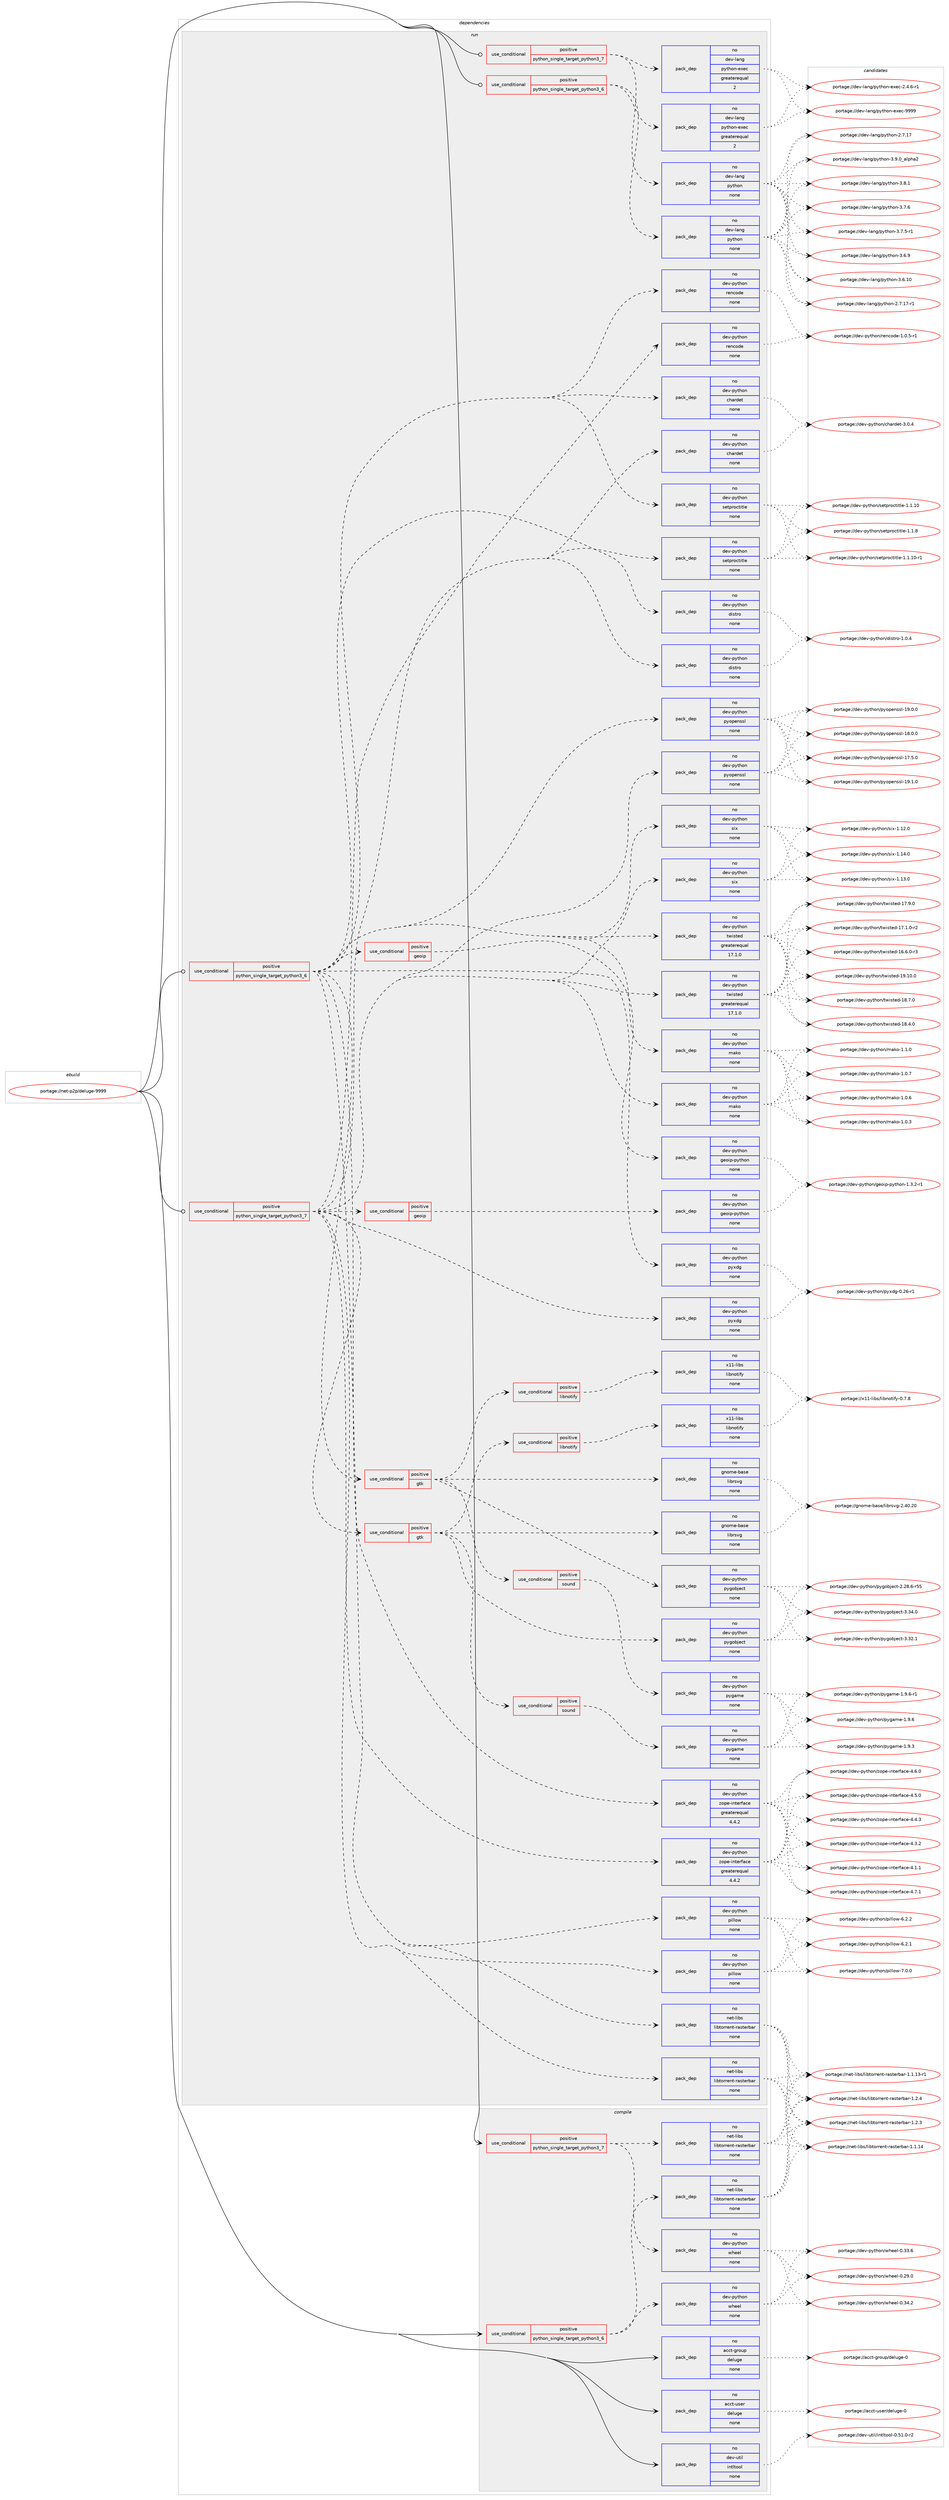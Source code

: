 digraph prolog {

# *************
# Graph options
# *************

newrank=true;
concentrate=true;
compound=true;
graph [rankdir=LR,fontname=Helvetica,fontsize=10,ranksep=1.5];#, ranksep=2.5, nodesep=0.2];
edge  [arrowhead=vee];
node  [fontname=Helvetica,fontsize=10];

# **********
# The ebuild
# **********

subgraph cluster_leftcol {
color=gray;
rank=same;
label=<<i>ebuild</i>>;
id [label="portage://net-p2p/deluge-9999", color=red, width=4, href="../net-p2p/deluge-9999.svg"];
}

# ****************
# The dependencies
# ****************

subgraph cluster_midcol {
color=gray;
label=<<i>dependencies</i>>;
subgraph cluster_compile {
fillcolor="#eeeeee";
style=filled;
label=<<i>compile</i>>;
subgraph cond23233 {
dependency114358 [label=<<TABLE BORDER="0" CELLBORDER="1" CELLSPACING="0" CELLPADDING="4"><TR><TD ROWSPAN="3" CELLPADDING="10">use_conditional</TD></TR><TR><TD>positive</TD></TR><TR><TD>python_single_target_python3_6</TD></TR></TABLE>>, shape=none, color=red];
subgraph pack89213 {
dependency114359 [label=<<TABLE BORDER="0" CELLBORDER="1" CELLSPACING="0" CELLPADDING="4" WIDTH="220"><TR><TD ROWSPAN="6" CELLPADDING="30">pack_dep</TD></TR><TR><TD WIDTH="110">no</TD></TR><TR><TD>net-libs</TD></TR><TR><TD>libtorrent-rasterbar</TD></TR><TR><TD>none</TD></TR><TR><TD></TD></TR></TABLE>>, shape=none, color=blue];
}
dependency114358:e -> dependency114359:w [weight=20,style="dashed",arrowhead="vee"];
subgraph pack89214 {
dependency114360 [label=<<TABLE BORDER="0" CELLBORDER="1" CELLSPACING="0" CELLPADDING="4" WIDTH="220"><TR><TD ROWSPAN="6" CELLPADDING="30">pack_dep</TD></TR><TR><TD WIDTH="110">no</TD></TR><TR><TD>dev-python</TD></TR><TR><TD>wheel</TD></TR><TR><TD>none</TD></TR><TR><TD></TD></TR></TABLE>>, shape=none, color=blue];
}
dependency114358:e -> dependency114360:w [weight=20,style="dashed",arrowhead="vee"];
}
id:e -> dependency114358:w [weight=20,style="solid",arrowhead="vee"];
subgraph cond23234 {
dependency114361 [label=<<TABLE BORDER="0" CELLBORDER="1" CELLSPACING="0" CELLPADDING="4"><TR><TD ROWSPAN="3" CELLPADDING="10">use_conditional</TD></TR><TR><TD>positive</TD></TR><TR><TD>python_single_target_python3_7</TD></TR></TABLE>>, shape=none, color=red];
subgraph pack89215 {
dependency114362 [label=<<TABLE BORDER="0" CELLBORDER="1" CELLSPACING="0" CELLPADDING="4" WIDTH="220"><TR><TD ROWSPAN="6" CELLPADDING="30">pack_dep</TD></TR><TR><TD WIDTH="110">no</TD></TR><TR><TD>net-libs</TD></TR><TR><TD>libtorrent-rasterbar</TD></TR><TR><TD>none</TD></TR><TR><TD></TD></TR></TABLE>>, shape=none, color=blue];
}
dependency114361:e -> dependency114362:w [weight=20,style="dashed",arrowhead="vee"];
subgraph pack89216 {
dependency114363 [label=<<TABLE BORDER="0" CELLBORDER="1" CELLSPACING="0" CELLPADDING="4" WIDTH="220"><TR><TD ROWSPAN="6" CELLPADDING="30">pack_dep</TD></TR><TR><TD WIDTH="110">no</TD></TR><TR><TD>dev-python</TD></TR><TR><TD>wheel</TD></TR><TR><TD>none</TD></TR><TR><TD></TD></TR></TABLE>>, shape=none, color=blue];
}
dependency114361:e -> dependency114363:w [weight=20,style="dashed",arrowhead="vee"];
}
id:e -> dependency114361:w [weight=20,style="solid",arrowhead="vee"];
subgraph pack89217 {
dependency114364 [label=<<TABLE BORDER="0" CELLBORDER="1" CELLSPACING="0" CELLPADDING="4" WIDTH="220"><TR><TD ROWSPAN="6" CELLPADDING="30">pack_dep</TD></TR><TR><TD WIDTH="110">no</TD></TR><TR><TD>acct-group</TD></TR><TR><TD>deluge</TD></TR><TR><TD>none</TD></TR><TR><TD></TD></TR></TABLE>>, shape=none, color=blue];
}
id:e -> dependency114364:w [weight=20,style="solid",arrowhead="vee"];
subgraph pack89218 {
dependency114365 [label=<<TABLE BORDER="0" CELLBORDER="1" CELLSPACING="0" CELLPADDING="4" WIDTH="220"><TR><TD ROWSPAN="6" CELLPADDING="30">pack_dep</TD></TR><TR><TD WIDTH="110">no</TD></TR><TR><TD>acct-user</TD></TR><TR><TD>deluge</TD></TR><TR><TD>none</TD></TR><TR><TD></TD></TR></TABLE>>, shape=none, color=blue];
}
id:e -> dependency114365:w [weight=20,style="solid",arrowhead="vee"];
subgraph pack89219 {
dependency114366 [label=<<TABLE BORDER="0" CELLBORDER="1" CELLSPACING="0" CELLPADDING="4" WIDTH="220"><TR><TD ROWSPAN="6" CELLPADDING="30">pack_dep</TD></TR><TR><TD WIDTH="110">no</TD></TR><TR><TD>dev-util</TD></TR><TR><TD>intltool</TD></TR><TR><TD>none</TD></TR><TR><TD></TD></TR></TABLE>>, shape=none, color=blue];
}
id:e -> dependency114366:w [weight=20,style="solid",arrowhead="vee"];
}
subgraph cluster_compileandrun {
fillcolor="#eeeeee";
style=filled;
label=<<i>compile and run</i>>;
}
subgraph cluster_run {
fillcolor="#eeeeee";
style=filled;
label=<<i>run</i>>;
subgraph cond23235 {
dependency114367 [label=<<TABLE BORDER="0" CELLBORDER="1" CELLSPACING="0" CELLPADDING="4"><TR><TD ROWSPAN="3" CELLPADDING="10">use_conditional</TD></TR><TR><TD>positive</TD></TR><TR><TD>python_single_target_python3_6</TD></TR></TABLE>>, shape=none, color=red];
subgraph pack89220 {
dependency114368 [label=<<TABLE BORDER="0" CELLBORDER="1" CELLSPACING="0" CELLPADDING="4" WIDTH="220"><TR><TD ROWSPAN="6" CELLPADDING="30">pack_dep</TD></TR><TR><TD WIDTH="110">no</TD></TR><TR><TD>dev-lang</TD></TR><TR><TD>python</TD></TR><TR><TD>none</TD></TR><TR><TD></TD></TR></TABLE>>, shape=none, color=blue];
}
dependency114367:e -> dependency114368:w [weight=20,style="dashed",arrowhead="vee"];
subgraph pack89221 {
dependency114369 [label=<<TABLE BORDER="0" CELLBORDER="1" CELLSPACING="0" CELLPADDING="4" WIDTH="220"><TR><TD ROWSPAN="6" CELLPADDING="30">pack_dep</TD></TR><TR><TD WIDTH="110">no</TD></TR><TR><TD>dev-lang</TD></TR><TR><TD>python-exec</TD></TR><TR><TD>greaterequal</TD></TR><TR><TD>2</TD></TR></TABLE>>, shape=none, color=blue];
}
dependency114367:e -> dependency114369:w [weight=20,style="dashed",arrowhead="vee"];
}
id:e -> dependency114367:w [weight=20,style="solid",arrowhead="odot"];
subgraph cond23236 {
dependency114370 [label=<<TABLE BORDER="0" CELLBORDER="1" CELLSPACING="0" CELLPADDING="4"><TR><TD ROWSPAN="3" CELLPADDING="10">use_conditional</TD></TR><TR><TD>positive</TD></TR><TR><TD>python_single_target_python3_6</TD></TR></TABLE>>, shape=none, color=red];
subgraph pack89222 {
dependency114371 [label=<<TABLE BORDER="0" CELLBORDER="1" CELLSPACING="0" CELLPADDING="4" WIDTH="220"><TR><TD ROWSPAN="6" CELLPADDING="30">pack_dep</TD></TR><TR><TD WIDTH="110">no</TD></TR><TR><TD>dev-python</TD></TR><TR><TD>chardet</TD></TR><TR><TD>none</TD></TR><TR><TD></TD></TR></TABLE>>, shape=none, color=blue];
}
dependency114370:e -> dependency114371:w [weight=20,style="dashed",arrowhead="vee"];
subgraph pack89223 {
dependency114372 [label=<<TABLE BORDER="0" CELLBORDER="1" CELLSPACING="0" CELLPADDING="4" WIDTH="220"><TR><TD ROWSPAN="6" CELLPADDING="30">pack_dep</TD></TR><TR><TD WIDTH="110">no</TD></TR><TR><TD>dev-python</TD></TR><TR><TD>distro</TD></TR><TR><TD>none</TD></TR><TR><TD></TD></TR></TABLE>>, shape=none, color=blue];
}
dependency114370:e -> dependency114372:w [weight=20,style="dashed",arrowhead="vee"];
subgraph pack89224 {
dependency114373 [label=<<TABLE BORDER="0" CELLBORDER="1" CELLSPACING="0" CELLPADDING="4" WIDTH="220"><TR><TD ROWSPAN="6" CELLPADDING="30">pack_dep</TD></TR><TR><TD WIDTH="110">no</TD></TR><TR><TD>dev-python</TD></TR><TR><TD>pillow</TD></TR><TR><TD>none</TD></TR><TR><TD></TD></TR></TABLE>>, shape=none, color=blue];
}
dependency114370:e -> dependency114373:w [weight=20,style="dashed",arrowhead="vee"];
subgraph pack89225 {
dependency114374 [label=<<TABLE BORDER="0" CELLBORDER="1" CELLSPACING="0" CELLPADDING="4" WIDTH="220"><TR><TD ROWSPAN="6" CELLPADDING="30">pack_dep</TD></TR><TR><TD WIDTH="110">no</TD></TR><TR><TD>dev-python</TD></TR><TR><TD>pyopenssl</TD></TR><TR><TD>none</TD></TR><TR><TD></TD></TR></TABLE>>, shape=none, color=blue];
}
dependency114370:e -> dependency114374:w [weight=20,style="dashed",arrowhead="vee"];
subgraph pack89226 {
dependency114375 [label=<<TABLE BORDER="0" CELLBORDER="1" CELLSPACING="0" CELLPADDING="4" WIDTH="220"><TR><TD ROWSPAN="6" CELLPADDING="30">pack_dep</TD></TR><TR><TD WIDTH="110">no</TD></TR><TR><TD>dev-python</TD></TR><TR><TD>pyxdg</TD></TR><TR><TD>none</TD></TR><TR><TD></TD></TR></TABLE>>, shape=none, color=blue];
}
dependency114370:e -> dependency114375:w [weight=20,style="dashed",arrowhead="vee"];
subgraph pack89227 {
dependency114376 [label=<<TABLE BORDER="0" CELLBORDER="1" CELLSPACING="0" CELLPADDING="4" WIDTH="220"><TR><TD ROWSPAN="6" CELLPADDING="30">pack_dep</TD></TR><TR><TD WIDTH="110">no</TD></TR><TR><TD>dev-python</TD></TR><TR><TD>rencode</TD></TR><TR><TD>none</TD></TR><TR><TD></TD></TR></TABLE>>, shape=none, color=blue];
}
dependency114370:e -> dependency114376:w [weight=20,style="dashed",arrowhead="vee"];
subgraph pack89228 {
dependency114377 [label=<<TABLE BORDER="0" CELLBORDER="1" CELLSPACING="0" CELLPADDING="4" WIDTH="220"><TR><TD ROWSPAN="6" CELLPADDING="30">pack_dep</TD></TR><TR><TD WIDTH="110">no</TD></TR><TR><TD>dev-python</TD></TR><TR><TD>setproctitle</TD></TR><TR><TD>none</TD></TR><TR><TD></TD></TR></TABLE>>, shape=none, color=blue];
}
dependency114370:e -> dependency114377:w [weight=20,style="dashed",arrowhead="vee"];
subgraph pack89229 {
dependency114378 [label=<<TABLE BORDER="0" CELLBORDER="1" CELLSPACING="0" CELLPADDING="4" WIDTH="220"><TR><TD ROWSPAN="6" CELLPADDING="30">pack_dep</TD></TR><TR><TD WIDTH="110">no</TD></TR><TR><TD>dev-python</TD></TR><TR><TD>six</TD></TR><TR><TD>none</TD></TR><TR><TD></TD></TR></TABLE>>, shape=none, color=blue];
}
dependency114370:e -> dependency114378:w [weight=20,style="dashed",arrowhead="vee"];
subgraph pack89230 {
dependency114379 [label=<<TABLE BORDER="0" CELLBORDER="1" CELLSPACING="0" CELLPADDING="4" WIDTH="220"><TR><TD ROWSPAN="6" CELLPADDING="30">pack_dep</TD></TR><TR><TD WIDTH="110">no</TD></TR><TR><TD>dev-python</TD></TR><TR><TD>twisted</TD></TR><TR><TD>greaterequal</TD></TR><TR><TD>17.1.0</TD></TR></TABLE>>, shape=none, color=blue];
}
dependency114370:e -> dependency114379:w [weight=20,style="dashed",arrowhead="vee"];
subgraph pack89231 {
dependency114380 [label=<<TABLE BORDER="0" CELLBORDER="1" CELLSPACING="0" CELLPADDING="4" WIDTH="220"><TR><TD ROWSPAN="6" CELLPADDING="30">pack_dep</TD></TR><TR><TD WIDTH="110">no</TD></TR><TR><TD>dev-python</TD></TR><TR><TD>zope-interface</TD></TR><TR><TD>greaterequal</TD></TR><TR><TD>4.4.2</TD></TR></TABLE>>, shape=none, color=blue];
}
dependency114370:e -> dependency114380:w [weight=20,style="dashed",arrowhead="vee"];
subgraph cond23237 {
dependency114381 [label=<<TABLE BORDER="0" CELLBORDER="1" CELLSPACING="0" CELLPADDING="4"><TR><TD ROWSPAN="3" CELLPADDING="10">use_conditional</TD></TR><TR><TD>positive</TD></TR><TR><TD>geoip</TD></TR></TABLE>>, shape=none, color=red];
subgraph pack89232 {
dependency114382 [label=<<TABLE BORDER="0" CELLBORDER="1" CELLSPACING="0" CELLPADDING="4" WIDTH="220"><TR><TD ROWSPAN="6" CELLPADDING="30">pack_dep</TD></TR><TR><TD WIDTH="110">no</TD></TR><TR><TD>dev-python</TD></TR><TR><TD>geoip-python</TD></TR><TR><TD>none</TD></TR><TR><TD></TD></TR></TABLE>>, shape=none, color=blue];
}
dependency114381:e -> dependency114382:w [weight=20,style="dashed",arrowhead="vee"];
}
dependency114370:e -> dependency114381:w [weight=20,style="dashed",arrowhead="vee"];
subgraph cond23238 {
dependency114383 [label=<<TABLE BORDER="0" CELLBORDER="1" CELLSPACING="0" CELLPADDING="4"><TR><TD ROWSPAN="3" CELLPADDING="10">use_conditional</TD></TR><TR><TD>positive</TD></TR><TR><TD>gtk</TD></TR></TABLE>>, shape=none, color=red];
subgraph cond23239 {
dependency114384 [label=<<TABLE BORDER="0" CELLBORDER="1" CELLSPACING="0" CELLPADDING="4"><TR><TD ROWSPAN="3" CELLPADDING="10">use_conditional</TD></TR><TR><TD>positive</TD></TR><TR><TD>sound</TD></TR></TABLE>>, shape=none, color=red];
subgraph pack89233 {
dependency114385 [label=<<TABLE BORDER="0" CELLBORDER="1" CELLSPACING="0" CELLPADDING="4" WIDTH="220"><TR><TD ROWSPAN="6" CELLPADDING="30">pack_dep</TD></TR><TR><TD WIDTH="110">no</TD></TR><TR><TD>dev-python</TD></TR><TR><TD>pygame</TD></TR><TR><TD>none</TD></TR><TR><TD></TD></TR></TABLE>>, shape=none, color=blue];
}
dependency114384:e -> dependency114385:w [weight=20,style="dashed",arrowhead="vee"];
}
dependency114383:e -> dependency114384:w [weight=20,style="dashed",arrowhead="vee"];
subgraph pack89234 {
dependency114386 [label=<<TABLE BORDER="0" CELLBORDER="1" CELLSPACING="0" CELLPADDING="4" WIDTH="220"><TR><TD ROWSPAN="6" CELLPADDING="30">pack_dep</TD></TR><TR><TD WIDTH="110">no</TD></TR><TR><TD>dev-python</TD></TR><TR><TD>pygobject</TD></TR><TR><TD>none</TD></TR><TR><TD></TD></TR></TABLE>>, shape=none, color=blue];
}
dependency114383:e -> dependency114386:w [weight=20,style="dashed",arrowhead="vee"];
subgraph pack89235 {
dependency114387 [label=<<TABLE BORDER="0" CELLBORDER="1" CELLSPACING="0" CELLPADDING="4" WIDTH="220"><TR><TD ROWSPAN="6" CELLPADDING="30">pack_dep</TD></TR><TR><TD WIDTH="110">no</TD></TR><TR><TD>gnome-base</TD></TR><TR><TD>librsvg</TD></TR><TR><TD>none</TD></TR><TR><TD></TD></TR></TABLE>>, shape=none, color=blue];
}
dependency114383:e -> dependency114387:w [weight=20,style="dashed",arrowhead="vee"];
subgraph cond23240 {
dependency114388 [label=<<TABLE BORDER="0" CELLBORDER="1" CELLSPACING="0" CELLPADDING="4"><TR><TD ROWSPAN="3" CELLPADDING="10">use_conditional</TD></TR><TR><TD>positive</TD></TR><TR><TD>libnotify</TD></TR></TABLE>>, shape=none, color=red];
subgraph pack89236 {
dependency114389 [label=<<TABLE BORDER="0" CELLBORDER="1" CELLSPACING="0" CELLPADDING="4" WIDTH="220"><TR><TD ROWSPAN="6" CELLPADDING="30">pack_dep</TD></TR><TR><TD WIDTH="110">no</TD></TR><TR><TD>x11-libs</TD></TR><TR><TD>libnotify</TD></TR><TR><TD>none</TD></TR><TR><TD></TD></TR></TABLE>>, shape=none, color=blue];
}
dependency114388:e -> dependency114389:w [weight=20,style="dashed",arrowhead="vee"];
}
dependency114383:e -> dependency114388:w [weight=20,style="dashed",arrowhead="vee"];
}
dependency114370:e -> dependency114383:w [weight=20,style="dashed",arrowhead="vee"];
subgraph pack89237 {
dependency114390 [label=<<TABLE BORDER="0" CELLBORDER="1" CELLSPACING="0" CELLPADDING="4" WIDTH="220"><TR><TD ROWSPAN="6" CELLPADDING="30">pack_dep</TD></TR><TR><TD WIDTH="110">no</TD></TR><TR><TD>net-libs</TD></TR><TR><TD>libtorrent-rasterbar</TD></TR><TR><TD>none</TD></TR><TR><TD></TD></TR></TABLE>>, shape=none, color=blue];
}
dependency114370:e -> dependency114390:w [weight=20,style="dashed",arrowhead="vee"];
subgraph pack89238 {
dependency114391 [label=<<TABLE BORDER="0" CELLBORDER="1" CELLSPACING="0" CELLPADDING="4" WIDTH="220"><TR><TD ROWSPAN="6" CELLPADDING="30">pack_dep</TD></TR><TR><TD WIDTH="110">no</TD></TR><TR><TD>dev-python</TD></TR><TR><TD>mako</TD></TR><TR><TD>none</TD></TR><TR><TD></TD></TR></TABLE>>, shape=none, color=blue];
}
dependency114370:e -> dependency114391:w [weight=20,style="dashed",arrowhead="vee"];
}
id:e -> dependency114370:w [weight=20,style="solid",arrowhead="odot"];
subgraph cond23241 {
dependency114392 [label=<<TABLE BORDER="0" CELLBORDER="1" CELLSPACING="0" CELLPADDING="4"><TR><TD ROWSPAN="3" CELLPADDING="10">use_conditional</TD></TR><TR><TD>positive</TD></TR><TR><TD>python_single_target_python3_7</TD></TR></TABLE>>, shape=none, color=red];
subgraph pack89239 {
dependency114393 [label=<<TABLE BORDER="0" CELLBORDER="1" CELLSPACING="0" CELLPADDING="4" WIDTH="220"><TR><TD ROWSPAN="6" CELLPADDING="30">pack_dep</TD></TR><TR><TD WIDTH="110">no</TD></TR><TR><TD>dev-lang</TD></TR><TR><TD>python</TD></TR><TR><TD>none</TD></TR><TR><TD></TD></TR></TABLE>>, shape=none, color=blue];
}
dependency114392:e -> dependency114393:w [weight=20,style="dashed",arrowhead="vee"];
subgraph pack89240 {
dependency114394 [label=<<TABLE BORDER="0" CELLBORDER="1" CELLSPACING="0" CELLPADDING="4" WIDTH="220"><TR><TD ROWSPAN="6" CELLPADDING="30">pack_dep</TD></TR><TR><TD WIDTH="110">no</TD></TR><TR><TD>dev-lang</TD></TR><TR><TD>python-exec</TD></TR><TR><TD>greaterequal</TD></TR><TR><TD>2</TD></TR></TABLE>>, shape=none, color=blue];
}
dependency114392:e -> dependency114394:w [weight=20,style="dashed",arrowhead="vee"];
}
id:e -> dependency114392:w [weight=20,style="solid",arrowhead="odot"];
subgraph cond23242 {
dependency114395 [label=<<TABLE BORDER="0" CELLBORDER="1" CELLSPACING="0" CELLPADDING="4"><TR><TD ROWSPAN="3" CELLPADDING="10">use_conditional</TD></TR><TR><TD>positive</TD></TR><TR><TD>python_single_target_python3_7</TD></TR></TABLE>>, shape=none, color=red];
subgraph pack89241 {
dependency114396 [label=<<TABLE BORDER="0" CELLBORDER="1" CELLSPACING="0" CELLPADDING="4" WIDTH="220"><TR><TD ROWSPAN="6" CELLPADDING="30">pack_dep</TD></TR><TR><TD WIDTH="110">no</TD></TR><TR><TD>dev-python</TD></TR><TR><TD>chardet</TD></TR><TR><TD>none</TD></TR><TR><TD></TD></TR></TABLE>>, shape=none, color=blue];
}
dependency114395:e -> dependency114396:w [weight=20,style="dashed",arrowhead="vee"];
subgraph pack89242 {
dependency114397 [label=<<TABLE BORDER="0" CELLBORDER="1" CELLSPACING="0" CELLPADDING="4" WIDTH="220"><TR><TD ROWSPAN="6" CELLPADDING="30">pack_dep</TD></TR><TR><TD WIDTH="110">no</TD></TR><TR><TD>dev-python</TD></TR><TR><TD>distro</TD></TR><TR><TD>none</TD></TR><TR><TD></TD></TR></TABLE>>, shape=none, color=blue];
}
dependency114395:e -> dependency114397:w [weight=20,style="dashed",arrowhead="vee"];
subgraph pack89243 {
dependency114398 [label=<<TABLE BORDER="0" CELLBORDER="1" CELLSPACING="0" CELLPADDING="4" WIDTH="220"><TR><TD ROWSPAN="6" CELLPADDING="30">pack_dep</TD></TR><TR><TD WIDTH="110">no</TD></TR><TR><TD>dev-python</TD></TR><TR><TD>pillow</TD></TR><TR><TD>none</TD></TR><TR><TD></TD></TR></TABLE>>, shape=none, color=blue];
}
dependency114395:e -> dependency114398:w [weight=20,style="dashed",arrowhead="vee"];
subgraph pack89244 {
dependency114399 [label=<<TABLE BORDER="0" CELLBORDER="1" CELLSPACING="0" CELLPADDING="4" WIDTH="220"><TR><TD ROWSPAN="6" CELLPADDING="30">pack_dep</TD></TR><TR><TD WIDTH="110">no</TD></TR><TR><TD>dev-python</TD></TR><TR><TD>pyopenssl</TD></TR><TR><TD>none</TD></TR><TR><TD></TD></TR></TABLE>>, shape=none, color=blue];
}
dependency114395:e -> dependency114399:w [weight=20,style="dashed",arrowhead="vee"];
subgraph pack89245 {
dependency114400 [label=<<TABLE BORDER="0" CELLBORDER="1" CELLSPACING="0" CELLPADDING="4" WIDTH="220"><TR><TD ROWSPAN="6" CELLPADDING="30">pack_dep</TD></TR><TR><TD WIDTH="110">no</TD></TR><TR><TD>dev-python</TD></TR><TR><TD>pyxdg</TD></TR><TR><TD>none</TD></TR><TR><TD></TD></TR></TABLE>>, shape=none, color=blue];
}
dependency114395:e -> dependency114400:w [weight=20,style="dashed",arrowhead="vee"];
subgraph pack89246 {
dependency114401 [label=<<TABLE BORDER="0" CELLBORDER="1" CELLSPACING="0" CELLPADDING="4" WIDTH="220"><TR><TD ROWSPAN="6" CELLPADDING="30">pack_dep</TD></TR><TR><TD WIDTH="110">no</TD></TR><TR><TD>dev-python</TD></TR><TR><TD>rencode</TD></TR><TR><TD>none</TD></TR><TR><TD></TD></TR></TABLE>>, shape=none, color=blue];
}
dependency114395:e -> dependency114401:w [weight=20,style="dashed",arrowhead="vee"];
subgraph pack89247 {
dependency114402 [label=<<TABLE BORDER="0" CELLBORDER="1" CELLSPACING="0" CELLPADDING="4" WIDTH="220"><TR><TD ROWSPAN="6" CELLPADDING="30">pack_dep</TD></TR><TR><TD WIDTH="110">no</TD></TR><TR><TD>dev-python</TD></TR><TR><TD>setproctitle</TD></TR><TR><TD>none</TD></TR><TR><TD></TD></TR></TABLE>>, shape=none, color=blue];
}
dependency114395:e -> dependency114402:w [weight=20,style="dashed",arrowhead="vee"];
subgraph pack89248 {
dependency114403 [label=<<TABLE BORDER="0" CELLBORDER="1" CELLSPACING="0" CELLPADDING="4" WIDTH="220"><TR><TD ROWSPAN="6" CELLPADDING="30">pack_dep</TD></TR><TR><TD WIDTH="110">no</TD></TR><TR><TD>dev-python</TD></TR><TR><TD>six</TD></TR><TR><TD>none</TD></TR><TR><TD></TD></TR></TABLE>>, shape=none, color=blue];
}
dependency114395:e -> dependency114403:w [weight=20,style="dashed",arrowhead="vee"];
subgraph pack89249 {
dependency114404 [label=<<TABLE BORDER="0" CELLBORDER="1" CELLSPACING="0" CELLPADDING="4" WIDTH="220"><TR><TD ROWSPAN="6" CELLPADDING="30">pack_dep</TD></TR><TR><TD WIDTH="110">no</TD></TR><TR><TD>dev-python</TD></TR><TR><TD>twisted</TD></TR><TR><TD>greaterequal</TD></TR><TR><TD>17.1.0</TD></TR></TABLE>>, shape=none, color=blue];
}
dependency114395:e -> dependency114404:w [weight=20,style="dashed",arrowhead="vee"];
subgraph pack89250 {
dependency114405 [label=<<TABLE BORDER="0" CELLBORDER="1" CELLSPACING="0" CELLPADDING="4" WIDTH="220"><TR><TD ROWSPAN="6" CELLPADDING="30">pack_dep</TD></TR><TR><TD WIDTH="110">no</TD></TR><TR><TD>dev-python</TD></TR><TR><TD>zope-interface</TD></TR><TR><TD>greaterequal</TD></TR><TR><TD>4.4.2</TD></TR></TABLE>>, shape=none, color=blue];
}
dependency114395:e -> dependency114405:w [weight=20,style="dashed",arrowhead="vee"];
subgraph cond23243 {
dependency114406 [label=<<TABLE BORDER="0" CELLBORDER="1" CELLSPACING="0" CELLPADDING="4"><TR><TD ROWSPAN="3" CELLPADDING="10">use_conditional</TD></TR><TR><TD>positive</TD></TR><TR><TD>geoip</TD></TR></TABLE>>, shape=none, color=red];
subgraph pack89251 {
dependency114407 [label=<<TABLE BORDER="0" CELLBORDER="1" CELLSPACING="0" CELLPADDING="4" WIDTH="220"><TR><TD ROWSPAN="6" CELLPADDING="30">pack_dep</TD></TR><TR><TD WIDTH="110">no</TD></TR><TR><TD>dev-python</TD></TR><TR><TD>geoip-python</TD></TR><TR><TD>none</TD></TR><TR><TD></TD></TR></TABLE>>, shape=none, color=blue];
}
dependency114406:e -> dependency114407:w [weight=20,style="dashed",arrowhead="vee"];
}
dependency114395:e -> dependency114406:w [weight=20,style="dashed",arrowhead="vee"];
subgraph cond23244 {
dependency114408 [label=<<TABLE BORDER="0" CELLBORDER="1" CELLSPACING="0" CELLPADDING="4"><TR><TD ROWSPAN="3" CELLPADDING="10">use_conditional</TD></TR><TR><TD>positive</TD></TR><TR><TD>gtk</TD></TR></TABLE>>, shape=none, color=red];
subgraph cond23245 {
dependency114409 [label=<<TABLE BORDER="0" CELLBORDER="1" CELLSPACING="0" CELLPADDING="4"><TR><TD ROWSPAN="3" CELLPADDING="10">use_conditional</TD></TR><TR><TD>positive</TD></TR><TR><TD>sound</TD></TR></TABLE>>, shape=none, color=red];
subgraph pack89252 {
dependency114410 [label=<<TABLE BORDER="0" CELLBORDER="1" CELLSPACING="0" CELLPADDING="4" WIDTH="220"><TR><TD ROWSPAN="6" CELLPADDING="30">pack_dep</TD></TR><TR><TD WIDTH="110">no</TD></TR><TR><TD>dev-python</TD></TR><TR><TD>pygame</TD></TR><TR><TD>none</TD></TR><TR><TD></TD></TR></TABLE>>, shape=none, color=blue];
}
dependency114409:e -> dependency114410:w [weight=20,style="dashed",arrowhead="vee"];
}
dependency114408:e -> dependency114409:w [weight=20,style="dashed",arrowhead="vee"];
subgraph pack89253 {
dependency114411 [label=<<TABLE BORDER="0" CELLBORDER="1" CELLSPACING="0" CELLPADDING="4" WIDTH="220"><TR><TD ROWSPAN="6" CELLPADDING="30">pack_dep</TD></TR><TR><TD WIDTH="110">no</TD></TR><TR><TD>dev-python</TD></TR><TR><TD>pygobject</TD></TR><TR><TD>none</TD></TR><TR><TD></TD></TR></TABLE>>, shape=none, color=blue];
}
dependency114408:e -> dependency114411:w [weight=20,style="dashed",arrowhead="vee"];
subgraph pack89254 {
dependency114412 [label=<<TABLE BORDER="0" CELLBORDER="1" CELLSPACING="0" CELLPADDING="4" WIDTH="220"><TR><TD ROWSPAN="6" CELLPADDING="30">pack_dep</TD></TR><TR><TD WIDTH="110">no</TD></TR><TR><TD>gnome-base</TD></TR><TR><TD>librsvg</TD></TR><TR><TD>none</TD></TR><TR><TD></TD></TR></TABLE>>, shape=none, color=blue];
}
dependency114408:e -> dependency114412:w [weight=20,style="dashed",arrowhead="vee"];
subgraph cond23246 {
dependency114413 [label=<<TABLE BORDER="0" CELLBORDER="1" CELLSPACING="0" CELLPADDING="4"><TR><TD ROWSPAN="3" CELLPADDING="10">use_conditional</TD></TR><TR><TD>positive</TD></TR><TR><TD>libnotify</TD></TR></TABLE>>, shape=none, color=red];
subgraph pack89255 {
dependency114414 [label=<<TABLE BORDER="0" CELLBORDER="1" CELLSPACING="0" CELLPADDING="4" WIDTH="220"><TR><TD ROWSPAN="6" CELLPADDING="30">pack_dep</TD></TR><TR><TD WIDTH="110">no</TD></TR><TR><TD>x11-libs</TD></TR><TR><TD>libnotify</TD></TR><TR><TD>none</TD></TR><TR><TD></TD></TR></TABLE>>, shape=none, color=blue];
}
dependency114413:e -> dependency114414:w [weight=20,style="dashed",arrowhead="vee"];
}
dependency114408:e -> dependency114413:w [weight=20,style="dashed",arrowhead="vee"];
}
dependency114395:e -> dependency114408:w [weight=20,style="dashed",arrowhead="vee"];
subgraph pack89256 {
dependency114415 [label=<<TABLE BORDER="0" CELLBORDER="1" CELLSPACING="0" CELLPADDING="4" WIDTH="220"><TR><TD ROWSPAN="6" CELLPADDING="30">pack_dep</TD></TR><TR><TD WIDTH="110">no</TD></TR><TR><TD>net-libs</TD></TR><TR><TD>libtorrent-rasterbar</TD></TR><TR><TD>none</TD></TR><TR><TD></TD></TR></TABLE>>, shape=none, color=blue];
}
dependency114395:e -> dependency114415:w [weight=20,style="dashed",arrowhead="vee"];
subgraph pack89257 {
dependency114416 [label=<<TABLE BORDER="0" CELLBORDER="1" CELLSPACING="0" CELLPADDING="4" WIDTH="220"><TR><TD ROWSPAN="6" CELLPADDING="30">pack_dep</TD></TR><TR><TD WIDTH="110">no</TD></TR><TR><TD>dev-python</TD></TR><TR><TD>mako</TD></TR><TR><TD>none</TD></TR><TR><TD></TD></TR></TABLE>>, shape=none, color=blue];
}
dependency114395:e -> dependency114416:w [weight=20,style="dashed",arrowhead="vee"];
}
id:e -> dependency114395:w [weight=20,style="solid",arrowhead="odot"];
}
}

# **************
# The candidates
# **************

subgraph cluster_choices {
rank=same;
color=gray;
label=<<i>candidates</i>>;

subgraph choice89213 {
color=black;
nodesep=1;
choice1101011164510810598115471081059811611111411410111011645114971151161011149897114454946504652 [label="portage://net-libs/libtorrent-rasterbar-1.2.4", color=red, width=4,href="../net-libs/libtorrent-rasterbar-1.2.4.svg"];
choice1101011164510810598115471081059811611111411410111011645114971151161011149897114454946504651 [label="portage://net-libs/libtorrent-rasterbar-1.2.3", color=red, width=4,href="../net-libs/libtorrent-rasterbar-1.2.3.svg"];
choice110101116451081059811547108105981161111141141011101164511497115116101114989711445494649464952 [label="portage://net-libs/libtorrent-rasterbar-1.1.14", color=red, width=4,href="../net-libs/libtorrent-rasterbar-1.1.14.svg"];
choice1101011164510810598115471081059811611111411410111011645114971151161011149897114454946494649514511449 [label="portage://net-libs/libtorrent-rasterbar-1.1.13-r1", color=red, width=4,href="../net-libs/libtorrent-rasterbar-1.1.13-r1.svg"];
dependency114359:e -> choice1101011164510810598115471081059811611111411410111011645114971151161011149897114454946504652:w [style=dotted,weight="100"];
dependency114359:e -> choice1101011164510810598115471081059811611111411410111011645114971151161011149897114454946504651:w [style=dotted,weight="100"];
dependency114359:e -> choice110101116451081059811547108105981161111141141011101164511497115116101114989711445494649464952:w [style=dotted,weight="100"];
dependency114359:e -> choice1101011164510810598115471081059811611111411410111011645114971151161011149897114454946494649514511449:w [style=dotted,weight="100"];
}
subgraph choice89214 {
color=black;
nodesep=1;
choice100101118451121211161041111104711910410110110845484651524650 [label="portage://dev-python/wheel-0.34.2", color=red, width=4,href="../dev-python/wheel-0.34.2.svg"];
choice100101118451121211161041111104711910410110110845484651514654 [label="portage://dev-python/wheel-0.33.6", color=red, width=4,href="../dev-python/wheel-0.33.6.svg"];
choice100101118451121211161041111104711910410110110845484650574648 [label="portage://dev-python/wheel-0.29.0", color=red, width=4,href="../dev-python/wheel-0.29.0.svg"];
dependency114360:e -> choice100101118451121211161041111104711910410110110845484651524650:w [style=dotted,weight="100"];
dependency114360:e -> choice100101118451121211161041111104711910410110110845484651514654:w [style=dotted,weight="100"];
dependency114360:e -> choice100101118451121211161041111104711910410110110845484650574648:w [style=dotted,weight="100"];
}
subgraph choice89215 {
color=black;
nodesep=1;
choice1101011164510810598115471081059811611111411410111011645114971151161011149897114454946504652 [label="portage://net-libs/libtorrent-rasterbar-1.2.4", color=red, width=4,href="../net-libs/libtorrent-rasterbar-1.2.4.svg"];
choice1101011164510810598115471081059811611111411410111011645114971151161011149897114454946504651 [label="portage://net-libs/libtorrent-rasterbar-1.2.3", color=red, width=4,href="../net-libs/libtorrent-rasterbar-1.2.3.svg"];
choice110101116451081059811547108105981161111141141011101164511497115116101114989711445494649464952 [label="portage://net-libs/libtorrent-rasterbar-1.1.14", color=red, width=4,href="../net-libs/libtorrent-rasterbar-1.1.14.svg"];
choice1101011164510810598115471081059811611111411410111011645114971151161011149897114454946494649514511449 [label="portage://net-libs/libtorrent-rasterbar-1.1.13-r1", color=red, width=4,href="../net-libs/libtorrent-rasterbar-1.1.13-r1.svg"];
dependency114362:e -> choice1101011164510810598115471081059811611111411410111011645114971151161011149897114454946504652:w [style=dotted,weight="100"];
dependency114362:e -> choice1101011164510810598115471081059811611111411410111011645114971151161011149897114454946504651:w [style=dotted,weight="100"];
dependency114362:e -> choice110101116451081059811547108105981161111141141011101164511497115116101114989711445494649464952:w [style=dotted,weight="100"];
dependency114362:e -> choice1101011164510810598115471081059811611111411410111011645114971151161011149897114454946494649514511449:w [style=dotted,weight="100"];
}
subgraph choice89216 {
color=black;
nodesep=1;
choice100101118451121211161041111104711910410110110845484651524650 [label="portage://dev-python/wheel-0.34.2", color=red, width=4,href="../dev-python/wheel-0.34.2.svg"];
choice100101118451121211161041111104711910410110110845484651514654 [label="portage://dev-python/wheel-0.33.6", color=red, width=4,href="../dev-python/wheel-0.33.6.svg"];
choice100101118451121211161041111104711910410110110845484650574648 [label="portage://dev-python/wheel-0.29.0", color=red, width=4,href="../dev-python/wheel-0.29.0.svg"];
dependency114363:e -> choice100101118451121211161041111104711910410110110845484651524650:w [style=dotted,weight="100"];
dependency114363:e -> choice100101118451121211161041111104711910410110110845484651514654:w [style=dotted,weight="100"];
dependency114363:e -> choice100101118451121211161041111104711910410110110845484650574648:w [style=dotted,weight="100"];
}
subgraph choice89217 {
color=black;
nodesep=1;
choice97999911645103114111117112471001011081171031014548 [label="portage://acct-group/deluge-0", color=red, width=4,href="../acct-group/deluge-0.svg"];
dependency114364:e -> choice97999911645103114111117112471001011081171031014548:w [style=dotted,weight="100"];
}
subgraph choice89218 {
color=black;
nodesep=1;
choice97999911645117115101114471001011081171031014548 [label="portage://acct-user/deluge-0", color=red, width=4,href="../acct-user/deluge-0.svg"];
dependency114365:e -> choice97999911645117115101114471001011081171031014548:w [style=dotted,weight="100"];
}
subgraph choice89219 {
color=black;
nodesep=1;
choice1001011184511711610510847105110116108116111111108454846534946484511450 [label="portage://dev-util/intltool-0.51.0-r2", color=red, width=4,href="../dev-util/intltool-0.51.0-r2.svg"];
dependency114366:e -> choice1001011184511711610510847105110116108116111111108454846534946484511450:w [style=dotted,weight="100"];
}
subgraph choice89220 {
color=black;
nodesep=1;
choice10010111845108971101034711212111610411111045514657464895971081121049750 [label="portage://dev-lang/python-3.9.0_alpha2", color=red, width=4,href="../dev-lang/python-3.9.0_alpha2.svg"];
choice100101118451089711010347112121116104111110455146564649 [label="portage://dev-lang/python-3.8.1", color=red, width=4,href="../dev-lang/python-3.8.1.svg"];
choice100101118451089711010347112121116104111110455146554654 [label="portage://dev-lang/python-3.7.6", color=red, width=4,href="../dev-lang/python-3.7.6.svg"];
choice1001011184510897110103471121211161041111104551465546534511449 [label="portage://dev-lang/python-3.7.5-r1", color=red, width=4,href="../dev-lang/python-3.7.5-r1.svg"];
choice100101118451089711010347112121116104111110455146544657 [label="portage://dev-lang/python-3.6.9", color=red, width=4,href="../dev-lang/python-3.6.9.svg"];
choice10010111845108971101034711212111610411111045514654464948 [label="portage://dev-lang/python-3.6.10", color=red, width=4,href="../dev-lang/python-3.6.10.svg"];
choice100101118451089711010347112121116104111110455046554649554511449 [label="portage://dev-lang/python-2.7.17-r1", color=red, width=4,href="../dev-lang/python-2.7.17-r1.svg"];
choice10010111845108971101034711212111610411111045504655464955 [label="portage://dev-lang/python-2.7.17", color=red, width=4,href="../dev-lang/python-2.7.17.svg"];
dependency114368:e -> choice10010111845108971101034711212111610411111045514657464895971081121049750:w [style=dotted,weight="100"];
dependency114368:e -> choice100101118451089711010347112121116104111110455146564649:w [style=dotted,weight="100"];
dependency114368:e -> choice100101118451089711010347112121116104111110455146554654:w [style=dotted,weight="100"];
dependency114368:e -> choice1001011184510897110103471121211161041111104551465546534511449:w [style=dotted,weight="100"];
dependency114368:e -> choice100101118451089711010347112121116104111110455146544657:w [style=dotted,weight="100"];
dependency114368:e -> choice10010111845108971101034711212111610411111045514654464948:w [style=dotted,weight="100"];
dependency114368:e -> choice100101118451089711010347112121116104111110455046554649554511449:w [style=dotted,weight="100"];
dependency114368:e -> choice10010111845108971101034711212111610411111045504655464955:w [style=dotted,weight="100"];
}
subgraph choice89221 {
color=black;
nodesep=1;
choice10010111845108971101034711212111610411111045101120101994557575757 [label="portage://dev-lang/python-exec-9999", color=red, width=4,href="../dev-lang/python-exec-9999.svg"];
choice10010111845108971101034711212111610411111045101120101994550465246544511449 [label="portage://dev-lang/python-exec-2.4.6-r1", color=red, width=4,href="../dev-lang/python-exec-2.4.6-r1.svg"];
dependency114369:e -> choice10010111845108971101034711212111610411111045101120101994557575757:w [style=dotted,weight="100"];
dependency114369:e -> choice10010111845108971101034711212111610411111045101120101994550465246544511449:w [style=dotted,weight="100"];
}
subgraph choice89222 {
color=black;
nodesep=1;
choice10010111845112121116104111110479910497114100101116455146484652 [label="portage://dev-python/chardet-3.0.4", color=red, width=4,href="../dev-python/chardet-3.0.4.svg"];
dependency114371:e -> choice10010111845112121116104111110479910497114100101116455146484652:w [style=dotted,weight="100"];
}
subgraph choice89223 {
color=black;
nodesep=1;
choice1001011184511212111610411111047100105115116114111454946484652 [label="portage://dev-python/distro-1.0.4", color=red, width=4,href="../dev-python/distro-1.0.4.svg"];
dependency114372:e -> choice1001011184511212111610411111047100105115116114111454946484652:w [style=dotted,weight="100"];
}
subgraph choice89224 {
color=black;
nodesep=1;
choice1001011184511212111610411111047112105108108111119455546484648 [label="portage://dev-python/pillow-7.0.0", color=red, width=4,href="../dev-python/pillow-7.0.0.svg"];
choice1001011184511212111610411111047112105108108111119455446504650 [label="portage://dev-python/pillow-6.2.2", color=red, width=4,href="../dev-python/pillow-6.2.2.svg"];
choice1001011184511212111610411111047112105108108111119455446504649 [label="portage://dev-python/pillow-6.2.1", color=red, width=4,href="../dev-python/pillow-6.2.1.svg"];
dependency114373:e -> choice1001011184511212111610411111047112105108108111119455546484648:w [style=dotted,weight="100"];
dependency114373:e -> choice1001011184511212111610411111047112105108108111119455446504650:w [style=dotted,weight="100"];
dependency114373:e -> choice1001011184511212111610411111047112105108108111119455446504649:w [style=dotted,weight="100"];
}
subgraph choice89225 {
color=black;
nodesep=1;
choice100101118451121211161041111104711212111111210111011511510845495746494648 [label="portage://dev-python/pyopenssl-19.1.0", color=red, width=4,href="../dev-python/pyopenssl-19.1.0.svg"];
choice100101118451121211161041111104711212111111210111011511510845495746484648 [label="portage://dev-python/pyopenssl-19.0.0", color=red, width=4,href="../dev-python/pyopenssl-19.0.0.svg"];
choice100101118451121211161041111104711212111111210111011511510845495646484648 [label="portage://dev-python/pyopenssl-18.0.0", color=red, width=4,href="../dev-python/pyopenssl-18.0.0.svg"];
choice100101118451121211161041111104711212111111210111011511510845495546534648 [label="portage://dev-python/pyopenssl-17.5.0", color=red, width=4,href="../dev-python/pyopenssl-17.5.0.svg"];
dependency114374:e -> choice100101118451121211161041111104711212111111210111011511510845495746494648:w [style=dotted,weight="100"];
dependency114374:e -> choice100101118451121211161041111104711212111111210111011511510845495746484648:w [style=dotted,weight="100"];
dependency114374:e -> choice100101118451121211161041111104711212111111210111011511510845495646484648:w [style=dotted,weight="100"];
dependency114374:e -> choice100101118451121211161041111104711212111111210111011511510845495546534648:w [style=dotted,weight="100"];
}
subgraph choice89226 {
color=black;
nodesep=1;
choice100101118451121211161041111104711212112010010345484650544511449 [label="portage://dev-python/pyxdg-0.26-r1", color=red, width=4,href="../dev-python/pyxdg-0.26-r1.svg"];
dependency114375:e -> choice100101118451121211161041111104711212112010010345484650544511449:w [style=dotted,weight="100"];
}
subgraph choice89227 {
color=black;
nodesep=1;
choice1001011184511212111610411111047114101110991111001014549464846534511449 [label="portage://dev-python/rencode-1.0.5-r1", color=red, width=4,href="../dev-python/rencode-1.0.5-r1.svg"];
dependency114376:e -> choice1001011184511212111610411111047114101110991111001014549464846534511449:w [style=dotted,weight="100"];
}
subgraph choice89228 {
color=black;
nodesep=1;
choice100101118451121211161041111104711510111611211411199116105116108101454946494656 [label="portage://dev-python/setproctitle-1.1.8", color=red, width=4,href="../dev-python/setproctitle-1.1.8.svg"];
choice100101118451121211161041111104711510111611211411199116105116108101454946494649484511449 [label="portage://dev-python/setproctitle-1.1.10-r1", color=red, width=4,href="../dev-python/setproctitle-1.1.10-r1.svg"];
choice10010111845112121116104111110471151011161121141119911610511610810145494649464948 [label="portage://dev-python/setproctitle-1.1.10", color=red, width=4,href="../dev-python/setproctitle-1.1.10.svg"];
dependency114377:e -> choice100101118451121211161041111104711510111611211411199116105116108101454946494656:w [style=dotted,weight="100"];
dependency114377:e -> choice100101118451121211161041111104711510111611211411199116105116108101454946494649484511449:w [style=dotted,weight="100"];
dependency114377:e -> choice10010111845112121116104111110471151011161121141119911610511610810145494649464948:w [style=dotted,weight="100"];
}
subgraph choice89229 {
color=black;
nodesep=1;
choice100101118451121211161041111104711510512045494649524648 [label="portage://dev-python/six-1.14.0", color=red, width=4,href="../dev-python/six-1.14.0.svg"];
choice100101118451121211161041111104711510512045494649514648 [label="portage://dev-python/six-1.13.0", color=red, width=4,href="../dev-python/six-1.13.0.svg"];
choice100101118451121211161041111104711510512045494649504648 [label="portage://dev-python/six-1.12.0", color=red, width=4,href="../dev-python/six-1.12.0.svg"];
dependency114378:e -> choice100101118451121211161041111104711510512045494649524648:w [style=dotted,weight="100"];
dependency114378:e -> choice100101118451121211161041111104711510512045494649514648:w [style=dotted,weight="100"];
dependency114378:e -> choice100101118451121211161041111104711510512045494649504648:w [style=dotted,weight="100"];
}
subgraph choice89230 {
color=black;
nodesep=1;
choice10010111845112121116104111110471161191051151161011004549574649484648 [label="portage://dev-python/twisted-19.10.0", color=red, width=4,href="../dev-python/twisted-19.10.0.svg"];
choice100101118451121211161041111104711611910511511610110045495646554648 [label="portage://dev-python/twisted-18.7.0", color=red, width=4,href="../dev-python/twisted-18.7.0.svg"];
choice100101118451121211161041111104711611910511511610110045495646524648 [label="portage://dev-python/twisted-18.4.0", color=red, width=4,href="../dev-python/twisted-18.4.0.svg"];
choice100101118451121211161041111104711611910511511610110045495546574648 [label="portage://dev-python/twisted-17.9.0", color=red, width=4,href="../dev-python/twisted-17.9.0.svg"];
choice1001011184511212111610411111047116119105115116101100454955464946484511450 [label="portage://dev-python/twisted-17.1.0-r2", color=red, width=4,href="../dev-python/twisted-17.1.0-r2.svg"];
choice1001011184511212111610411111047116119105115116101100454954465446484511451 [label="portage://dev-python/twisted-16.6.0-r3", color=red, width=4,href="../dev-python/twisted-16.6.0-r3.svg"];
dependency114379:e -> choice10010111845112121116104111110471161191051151161011004549574649484648:w [style=dotted,weight="100"];
dependency114379:e -> choice100101118451121211161041111104711611910511511610110045495646554648:w [style=dotted,weight="100"];
dependency114379:e -> choice100101118451121211161041111104711611910511511610110045495646524648:w [style=dotted,weight="100"];
dependency114379:e -> choice100101118451121211161041111104711611910511511610110045495546574648:w [style=dotted,weight="100"];
dependency114379:e -> choice1001011184511212111610411111047116119105115116101100454955464946484511450:w [style=dotted,weight="100"];
dependency114379:e -> choice1001011184511212111610411111047116119105115116101100454954465446484511451:w [style=dotted,weight="100"];
}
subgraph choice89231 {
color=black;
nodesep=1;
choice1001011184511212111610411111047122111112101451051101161011141029799101455246554649 [label="portage://dev-python/zope-interface-4.7.1", color=red, width=4,href="../dev-python/zope-interface-4.7.1.svg"];
choice1001011184511212111610411111047122111112101451051101161011141029799101455246544648 [label="portage://dev-python/zope-interface-4.6.0", color=red, width=4,href="../dev-python/zope-interface-4.6.0.svg"];
choice1001011184511212111610411111047122111112101451051101161011141029799101455246534648 [label="portage://dev-python/zope-interface-4.5.0", color=red, width=4,href="../dev-python/zope-interface-4.5.0.svg"];
choice1001011184511212111610411111047122111112101451051101161011141029799101455246524651 [label="portage://dev-python/zope-interface-4.4.3", color=red, width=4,href="../dev-python/zope-interface-4.4.3.svg"];
choice1001011184511212111610411111047122111112101451051101161011141029799101455246514650 [label="portage://dev-python/zope-interface-4.3.2", color=red, width=4,href="../dev-python/zope-interface-4.3.2.svg"];
choice1001011184511212111610411111047122111112101451051101161011141029799101455246494649 [label="portage://dev-python/zope-interface-4.1.1", color=red, width=4,href="../dev-python/zope-interface-4.1.1.svg"];
dependency114380:e -> choice1001011184511212111610411111047122111112101451051101161011141029799101455246554649:w [style=dotted,weight="100"];
dependency114380:e -> choice1001011184511212111610411111047122111112101451051101161011141029799101455246544648:w [style=dotted,weight="100"];
dependency114380:e -> choice1001011184511212111610411111047122111112101451051101161011141029799101455246534648:w [style=dotted,weight="100"];
dependency114380:e -> choice1001011184511212111610411111047122111112101451051101161011141029799101455246524651:w [style=dotted,weight="100"];
dependency114380:e -> choice1001011184511212111610411111047122111112101451051101161011141029799101455246514650:w [style=dotted,weight="100"];
dependency114380:e -> choice1001011184511212111610411111047122111112101451051101161011141029799101455246494649:w [style=dotted,weight="100"];
}
subgraph choice89232 {
color=black;
nodesep=1;
choice1001011184511212111610411111047103101111105112451121211161041111104549465146504511449 [label="portage://dev-python/geoip-python-1.3.2-r1", color=red, width=4,href="../dev-python/geoip-python-1.3.2-r1.svg"];
dependency114382:e -> choice1001011184511212111610411111047103101111105112451121211161041111104549465146504511449:w [style=dotted,weight="100"];
}
subgraph choice89233 {
color=black;
nodesep=1;
choice1001011184511212111610411111047112121103971091014549465746544511449 [label="portage://dev-python/pygame-1.9.6-r1", color=red, width=4,href="../dev-python/pygame-1.9.6-r1.svg"];
choice100101118451121211161041111104711212110397109101454946574654 [label="portage://dev-python/pygame-1.9.6", color=red, width=4,href="../dev-python/pygame-1.9.6.svg"];
choice100101118451121211161041111104711212110397109101454946574651 [label="portage://dev-python/pygame-1.9.3", color=red, width=4,href="../dev-python/pygame-1.9.3.svg"];
dependency114385:e -> choice1001011184511212111610411111047112121103971091014549465746544511449:w [style=dotted,weight="100"];
dependency114385:e -> choice100101118451121211161041111104711212110397109101454946574654:w [style=dotted,weight="100"];
dependency114385:e -> choice100101118451121211161041111104711212110397109101454946574651:w [style=dotted,weight="100"];
}
subgraph choice89234 {
color=black;
nodesep=1;
choice1001011184511212111610411111047112121103111981061019911645514651524648 [label="portage://dev-python/pygobject-3.34.0", color=red, width=4,href="../dev-python/pygobject-3.34.0.svg"];
choice1001011184511212111610411111047112121103111981061019911645514651504649 [label="portage://dev-python/pygobject-3.32.1", color=red, width=4,href="../dev-python/pygobject-3.32.1.svg"];
choice1001011184511212111610411111047112121103111981061019911645504650564654451145353 [label="portage://dev-python/pygobject-2.28.6-r55", color=red, width=4,href="../dev-python/pygobject-2.28.6-r55.svg"];
dependency114386:e -> choice1001011184511212111610411111047112121103111981061019911645514651524648:w [style=dotted,weight="100"];
dependency114386:e -> choice1001011184511212111610411111047112121103111981061019911645514651504649:w [style=dotted,weight="100"];
dependency114386:e -> choice1001011184511212111610411111047112121103111981061019911645504650564654451145353:w [style=dotted,weight="100"];
}
subgraph choice89235 {
color=black;
nodesep=1;
choice10311011110910145989711510147108105981141151181034550465248465048 [label="portage://gnome-base/librsvg-2.40.20", color=red, width=4,href="../gnome-base/librsvg-2.40.20.svg"];
dependency114387:e -> choice10311011110910145989711510147108105981141151181034550465248465048:w [style=dotted,weight="100"];
}
subgraph choice89236 {
color=black;
nodesep=1;
choice120494945108105981154710810598110111116105102121454846554656 [label="portage://x11-libs/libnotify-0.7.8", color=red, width=4,href="../x11-libs/libnotify-0.7.8.svg"];
dependency114389:e -> choice120494945108105981154710810598110111116105102121454846554656:w [style=dotted,weight="100"];
}
subgraph choice89237 {
color=black;
nodesep=1;
choice1101011164510810598115471081059811611111411410111011645114971151161011149897114454946504652 [label="portage://net-libs/libtorrent-rasterbar-1.2.4", color=red, width=4,href="../net-libs/libtorrent-rasterbar-1.2.4.svg"];
choice1101011164510810598115471081059811611111411410111011645114971151161011149897114454946504651 [label="portage://net-libs/libtorrent-rasterbar-1.2.3", color=red, width=4,href="../net-libs/libtorrent-rasterbar-1.2.3.svg"];
choice110101116451081059811547108105981161111141141011101164511497115116101114989711445494649464952 [label="portage://net-libs/libtorrent-rasterbar-1.1.14", color=red, width=4,href="../net-libs/libtorrent-rasterbar-1.1.14.svg"];
choice1101011164510810598115471081059811611111411410111011645114971151161011149897114454946494649514511449 [label="portage://net-libs/libtorrent-rasterbar-1.1.13-r1", color=red, width=4,href="../net-libs/libtorrent-rasterbar-1.1.13-r1.svg"];
dependency114390:e -> choice1101011164510810598115471081059811611111411410111011645114971151161011149897114454946504652:w [style=dotted,weight="100"];
dependency114390:e -> choice1101011164510810598115471081059811611111411410111011645114971151161011149897114454946504651:w [style=dotted,weight="100"];
dependency114390:e -> choice110101116451081059811547108105981161111141141011101164511497115116101114989711445494649464952:w [style=dotted,weight="100"];
dependency114390:e -> choice1101011164510810598115471081059811611111411410111011645114971151161011149897114454946494649514511449:w [style=dotted,weight="100"];
}
subgraph choice89238 {
color=black;
nodesep=1;
choice100101118451121211161041111104710997107111454946494648 [label="portage://dev-python/mako-1.1.0", color=red, width=4,href="../dev-python/mako-1.1.0.svg"];
choice100101118451121211161041111104710997107111454946484655 [label="portage://dev-python/mako-1.0.7", color=red, width=4,href="../dev-python/mako-1.0.7.svg"];
choice100101118451121211161041111104710997107111454946484654 [label="portage://dev-python/mako-1.0.6", color=red, width=4,href="../dev-python/mako-1.0.6.svg"];
choice100101118451121211161041111104710997107111454946484651 [label="portage://dev-python/mako-1.0.3", color=red, width=4,href="../dev-python/mako-1.0.3.svg"];
dependency114391:e -> choice100101118451121211161041111104710997107111454946494648:w [style=dotted,weight="100"];
dependency114391:e -> choice100101118451121211161041111104710997107111454946484655:w [style=dotted,weight="100"];
dependency114391:e -> choice100101118451121211161041111104710997107111454946484654:w [style=dotted,weight="100"];
dependency114391:e -> choice100101118451121211161041111104710997107111454946484651:w [style=dotted,weight="100"];
}
subgraph choice89239 {
color=black;
nodesep=1;
choice10010111845108971101034711212111610411111045514657464895971081121049750 [label="portage://dev-lang/python-3.9.0_alpha2", color=red, width=4,href="../dev-lang/python-3.9.0_alpha2.svg"];
choice100101118451089711010347112121116104111110455146564649 [label="portage://dev-lang/python-3.8.1", color=red, width=4,href="../dev-lang/python-3.8.1.svg"];
choice100101118451089711010347112121116104111110455146554654 [label="portage://dev-lang/python-3.7.6", color=red, width=4,href="../dev-lang/python-3.7.6.svg"];
choice1001011184510897110103471121211161041111104551465546534511449 [label="portage://dev-lang/python-3.7.5-r1", color=red, width=4,href="../dev-lang/python-3.7.5-r1.svg"];
choice100101118451089711010347112121116104111110455146544657 [label="portage://dev-lang/python-3.6.9", color=red, width=4,href="../dev-lang/python-3.6.9.svg"];
choice10010111845108971101034711212111610411111045514654464948 [label="portage://dev-lang/python-3.6.10", color=red, width=4,href="../dev-lang/python-3.6.10.svg"];
choice100101118451089711010347112121116104111110455046554649554511449 [label="portage://dev-lang/python-2.7.17-r1", color=red, width=4,href="../dev-lang/python-2.7.17-r1.svg"];
choice10010111845108971101034711212111610411111045504655464955 [label="portage://dev-lang/python-2.7.17", color=red, width=4,href="../dev-lang/python-2.7.17.svg"];
dependency114393:e -> choice10010111845108971101034711212111610411111045514657464895971081121049750:w [style=dotted,weight="100"];
dependency114393:e -> choice100101118451089711010347112121116104111110455146564649:w [style=dotted,weight="100"];
dependency114393:e -> choice100101118451089711010347112121116104111110455146554654:w [style=dotted,weight="100"];
dependency114393:e -> choice1001011184510897110103471121211161041111104551465546534511449:w [style=dotted,weight="100"];
dependency114393:e -> choice100101118451089711010347112121116104111110455146544657:w [style=dotted,weight="100"];
dependency114393:e -> choice10010111845108971101034711212111610411111045514654464948:w [style=dotted,weight="100"];
dependency114393:e -> choice100101118451089711010347112121116104111110455046554649554511449:w [style=dotted,weight="100"];
dependency114393:e -> choice10010111845108971101034711212111610411111045504655464955:w [style=dotted,weight="100"];
}
subgraph choice89240 {
color=black;
nodesep=1;
choice10010111845108971101034711212111610411111045101120101994557575757 [label="portage://dev-lang/python-exec-9999", color=red, width=4,href="../dev-lang/python-exec-9999.svg"];
choice10010111845108971101034711212111610411111045101120101994550465246544511449 [label="portage://dev-lang/python-exec-2.4.6-r1", color=red, width=4,href="../dev-lang/python-exec-2.4.6-r1.svg"];
dependency114394:e -> choice10010111845108971101034711212111610411111045101120101994557575757:w [style=dotted,weight="100"];
dependency114394:e -> choice10010111845108971101034711212111610411111045101120101994550465246544511449:w [style=dotted,weight="100"];
}
subgraph choice89241 {
color=black;
nodesep=1;
choice10010111845112121116104111110479910497114100101116455146484652 [label="portage://dev-python/chardet-3.0.4", color=red, width=4,href="../dev-python/chardet-3.0.4.svg"];
dependency114396:e -> choice10010111845112121116104111110479910497114100101116455146484652:w [style=dotted,weight="100"];
}
subgraph choice89242 {
color=black;
nodesep=1;
choice1001011184511212111610411111047100105115116114111454946484652 [label="portage://dev-python/distro-1.0.4", color=red, width=4,href="../dev-python/distro-1.0.4.svg"];
dependency114397:e -> choice1001011184511212111610411111047100105115116114111454946484652:w [style=dotted,weight="100"];
}
subgraph choice89243 {
color=black;
nodesep=1;
choice1001011184511212111610411111047112105108108111119455546484648 [label="portage://dev-python/pillow-7.0.0", color=red, width=4,href="../dev-python/pillow-7.0.0.svg"];
choice1001011184511212111610411111047112105108108111119455446504650 [label="portage://dev-python/pillow-6.2.2", color=red, width=4,href="../dev-python/pillow-6.2.2.svg"];
choice1001011184511212111610411111047112105108108111119455446504649 [label="portage://dev-python/pillow-6.2.1", color=red, width=4,href="../dev-python/pillow-6.2.1.svg"];
dependency114398:e -> choice1001011184511212111610411111047112105108108111119455546484648:w [style=dotted,weight="100"];
dependency114398:e -> choice1001011184511212111610411111047112105108108111119455446504650:w [style=dotted,weight="100"];
dependency114398:e -> choice1001011184511212111610411111047112105108108111119455446504649:w [style=dotted,weight="100"];
}
subgraph choice89244 {
color=black;
nodesep=1;
choice100101118451121211161041111104711212111111210111011511510845495746494648 [label="portage://dev-python/pyopenssl-19.1.0", color=red, width=4,href="../dev-python/pyopenssl-19.1.0.svg"];
choice100101118451121211161041111104711212111111210111011511510845495746484648 [label="portage://dev-python/pyopenssl-19.0.0", color=red, width=4,href="../dev-python/pyopenssl-19.0.0.svg"];
choice100101118451121211161041111104711212111111210111011511510845495646484648 [label="portage://dev-python/pyopenssl-18.0.0", color=red, width=4,href="../dev-python/pyopenssl-18.0.0.svg"];
choice100101118451121211161041111104711212111111210111011511510845495546534648 [label="portage://dev-python/pyopenssl-17.5.0", color=red, width=4,href="../dev-python/pyopenssl-17.5.0.svg"];
dependency114399:e -> choice100101118451121211161041111104711212111111210111011511510845495746494648:w [style=dotted,weight="100"];
dependency114399:e -> choice100101118451121211161041111104711212111111210111011511510845495746484648:w [style=dotted,weight="100"];
dependency114399:e -> choice100101118451121211161041111104711212111111210111011511510845495646484648:w [style=dotted,weight="100"];
dependency114399:e -> choice100101118451121211161041111104711212111111210111011511510845495546534648:w [style=dotted,weight="100"];
}
subgraph choice89245 {
color=black;
nodesep=1;
choice100101118451121211161041111104711212112010010345484650544511449 [label="portage://dev-python/pyxdg-0.26-r1", color=red, width=4,href="../dev-python/pyxdg-0.26-r1.svg"];
dependency114400:e -> choice100101118451121211161041111104711212112010010345484650544511449:w [style=dotted,weight="100"];
}
subgraph choice89246 {
color=black;
nodesep=1;
choice1001011184511212111610411111047114101110991111001014549464846534511449 [label="portage://dev-python/rencode-1.0.5-r1", color=red, width=4,href="../dev-python/rencode-1.0.5-r1.svg"];
dependency114401:e -> choice1001011184511212111610411111047114101110991111001014549464846534511449:w [style=dotted,weight="100"];
}
subgraph choice89247 {
color=black;
nodesep=1;
choice100101118451121211161041111104711510111611211411199116105116108101454946494656 [label="portage://dev-python/setproctitle-1.1.8", color=red, width=4,href="../dev-python/setproctitle-1.1.8.svg"];
choice100101118451121211161041111104711510111611211411199116105116108101454946494649484511449 [label="portage://dev-python/setproctitle-1.1.10-r1", color=red, width=4,href="../dev-python/setproctitle-1.1.10-r1.svg"];
choice10010111845112121116104111110471151011161121141119911610511610810145494649464948 [label="portage://dev-python/setproctitle-1.1.10", color=red, width=4,href="../dev-python/setproctitle-1.1.10.svg"];
dependency114402:e -> choice100101118451121211161041111104711510111611211411199116105116108101454946494656:w [style=dotted,weight="100"];
dependency114402:e -> choice100101118451121211161041111104711510111611211411199116105116108101454946494649484511449:w [style=dotted,weight="100"];
dependency114402:e -> choice10010111845112121116104111110471151011161121141119911610511610810145494649464948:w [style=dotted,weight="100"];
}
subgraph choice89248 {
color=black;
nodesep=1;
choice100101118451121211161041111104711510512045494649524648 [label="portage://dev-python/six-1.14.0", color=red, width=4,href="../dev-python/six-1.14.0.svg"];
choice100101118451121211161041111104711510512045494649514648 [label="portage://dev-python/six-1.13.0", color=red, width=4,href="../dev-python/six-1.13.0.svg"];
choice100101118451121211161041111104711510512045494649504648 [label="portage://dev-python/six-1.12.0", color=red, width=4,href="../dev-python/six-1.12.0.svg"];
dependency114403:e -> choice100101118451121211161041111104711510512045494649524648:w [style=dotted,weight="100"];
dependency114403:e -> choice100101118451121211161041111104711510512045494649514648:w [style=dotted,weight="100"];
dependency114403:e -> choice100101118451121211161041111104711510512045494649504648:w [style=dotted,weight="100"];
}
subgraph choice89249 {
color=black;
nodesep=1;
choice10010111845112121116104111110471161191051151161011004549574649484648 [label="portage://dev-python/twisted-19.10.0", color=red, width=4,href="../dev-python/twisted-19.10.0.svg"];
choice100101118451121211161041111104711611910511511610110045495646554648 [label="portage://dev-python/twisted-18.7.0", color=red, width=4,href="../dev-python/twisted-18.7.0.svg"];
choice100101118451121211161041111104711611910511511610110045495646524648 [label="portage://dev-python/twisted-18.4.0", color=red, width=4,href="../dev-python/twisted-18.4.0.svg"];
choice100101118451121211161041111104711611910511511610110045495546574648 [label="portage://dev-python/twisted-17.9.0", color=red, width=4,href="../dev-python/twisted-17.9.0.svg"];
choice1001011184511212111610411111047116119105115116101100454955464946484511450 [label="portage://dev-python/twisted-17.1.0-r2", color=red, width=4,href="../dev-python/twisted-17.1.0-r2.svg"];
choice1001011184511212111610411111047116119105115116101100454954465446484511451 [label="portage://dev-python/twisted-16.6.0-r3", color=red, width=4,href="../dev-python/twisted-16.6.0-r3.svg"];
dependency114404:e -> choice10010111845112121116104111110471161191051151161011004549574649484648:w [style=dotted,weight="100"];
dependency114404:e -> choice100101118451121211161041111104711611910511511610110045495646554648:w [style=dotted,weight="100"];
dependency114404:e -> choice100101118451121211161041111104711611910511511610110045495646524648:w [style=dotted,weight="100"];
dependency114404:e -> choice100101118451121211161041111104711611910511511610110045495546574648:w [style=dotted,weight="100"];
dependency114404:e -> choice1001011184511212111610411111047116119105115116101100454955464946484511450:w [style=dotted,weight="100"];
dependency114404:e -> choice1001011184511212111610411111047116119105115116101100454954465446484511451:w [style=dotted,weight="100"];
}
subgraph choice89250 {
color=black;
nodesep=1;
choice1001011184511212111610411111047122111112101451051101161011141029799101455246554649 [label="portage://dev-python/zope-interface-4.7.1", color=red, width=4,href="../dev-python/zope-interface-4.7.1.svg"];
choice1001011184511212111610411111047122111112101451051101161011141029799101455246544648 [label="portage://dev-python/zope-interface-4.6.0", color=red, width=4,href="../dev-python/zope-interface-4.6.0.svg"];
choice1001011184511212111610411111047122111112101451051101161011141029799101455246534648 [label="portage://dev-python/zope-interface-4.5.0", color=red, width=4,href="../dev-python/zope-interface-4.5.0.svg"];
choice1001011184511212111610411111047122111112101451051101161011141029799101455246524651 [label="portage://dev-python/zope-interface-4.4.3", color=red, width=4,href="../dev-python/zope-interface-4.4.3.svg"];
choice1001011184511212111610411111047122111112101451051101161011141029799101455246514650 [label="portage://dev-python/zope-interface-4.3.2", color=red, width=4,href="../dev-python/zope-interface-4.3.2.svg"];
choice1001011184511212111610411111047122111112101451051101161011141029799101455246494649 [label="portage://dev-python/zope-interface-4.1.1", color=red, width=4,href="../dev-python/zope-interface-4.1.1.svg"];
dependency114405:e -> choice1001011184511212111610411111047122111112101451051101161011141029799101455246554649:w [style=dotted,weight="100"];
dependency114405:e -> choice1001011184511212111610411111047122111112101451051101161011141029799101455246544648:w [style=dotted,weight="100"];
dependency114405:e -> choice1001011184511212111610411111047122111112101451051101161011141029799101455246534648:w [style=dotted,weight="100"];
dependency114405:e -> choice1001011184511212111610411111047122111112101451051101161011141029799101455246524651:w [style=dotted,weight="100"];
dependency114405:e -> choice1001011184511212111610411111047122111112101451051101161011141029799101455246514650:w [style=dotted,weight="100"];
dependency114405:e -> choice1001011184511212111610411111047122111112101451051101161011141029799101455246494649:w [style=dotted,weight="100"];
}
subgraph choice89251 {
color=black;
nodesep=1;
choice1001011184511212111610411111047103101111105112451121211161041111104549465146504511449 [label="portage://dev-python/geoip-python-1.3.2-r1", color=red, width=4,href="../dev-python/geoip-python-1.3.2-r1.svg"];
dependency114407:e -> choice1001011184511212111610411111047103101111105112451121211161041111104549465146504511449:w [style=dotted,weight="100"];
}
subgraph choice89252 {
color=black;
nodesep=1;
choice1001011184511212111610411111047112121103971091014549465746544511449 [label="portage://dev-python/pygame-1.9.6-r1", color=red, width=4,href="../dev-python/pygame-1.9.6-r1.svg"];
choice100101118451121211161041111104711212110397109101454946574654 [label="portage://dev-python/pygame-1.9.6", color=red, width=4,href="../dev-python/pygame-1.9.6.svg"];
choice100101118451121211161041111104711212110397109101454946574651 [label="portage://dev-python/pygame-1.9.3", color=red, width=4,href="../dev-python/pygame-1.9.3.svg"];
dependency114410:e -> choice1001011184511212111610411111047112121103971091014549465746544511449:w [style=dotted,weight="100"];
dependency114410:e -> choice100101118451121211161041111104711212110397109101454946574654:w [style=dotted,weight="100"];
dependency114410:e -> choice100101118451121211161041111104711212110397109101454946574651:w [style=dotted,weight="100"];
}
subgraph choice89253 {
color=black;
nodesep=1;
choice1001011184511212111610411111047112121103111981061019911645514651524648 [label="portage://dev-python/pygobject-3.34.0", color=red, width=4,href="../dev-python/pygobject-3.34.0.svg"];
choice1001011184511212111610411111047112121103111981061019911645514651504649 [label="portage://dev-python/pygobject-3.32.1", color=red, width=4,href="../dev-python/pygobject-3.32.1.svg"];
choice1001011184511212111610411111047112121103111981061019911645504650564654451145353 [label="portage://dev-python/pygobject-2.28.6-r55", color=red, width=4,href="../dev-python/pygobject-2.28.6-r55.svg"];
dependency114411:e -> choice1001011184511212111610411111047112121103111981061019911645514651524648:w [style=dotted,weight="100"];
dependency114411:e -> choice1001011184511212111610411111047112121103111981061019911645514651504649:w [style=dotted,weight="100"];
dependency114411:e -> choice1001011184511212111610411111047112121103111981061019911645504650564654451145353:w [style=dotted,weight="100"];
}
subgraph choice89254 {
color=black;
nodesep=1;
choice10311011110910145989711510147108105981141151181034550465248465048 [label="portage://gnome-base/librsvg-2.40.20", color=red, width=4,href="../gnome-base/librsvg-2.40.20.svg"];
dependency114412:e -> choice10311011110910145989711510147108105981141151181034550465248465048:w [style=dotted,weight="100"];
}
subgraph choice89255 {
color=black;
nodesep=1;
choice120494945108105981154710810598110111116105102121454846554656 [label="portage://x11-libs/libnotify-0.7.8", color=red, width=4,href="../x11-libs/libnotify-0.7.8.svg"];
dependency114414:e -> choice120494945108105981154710810598110111116105102121454846554656:w [style=dotted,weight="100"];
}
subgraph choice89256 {
color=black;
nodesep=1;
choice1101011164510810598115471081059811611111411410111011645114971151161011149897114454946504652 [label="portage://net-libs/libtorrent-rasterbar-1.2.4", color=red, width=4,href="../net-libs/libtorrent-rasterbar-1.2.4.svg"];
choice1101011164510810598115471081059811611111411410111011645114971151161011149897114454946504651 [label="portage://net-libs/libtorrent-rasterbar-1.2.3", color=red, width=4,href="../net-libs/libtorrent-rasterbar-1.2.3.svg"];
choice110101116451081059811547108105981161111141141011101164511497115116101114989711445494649464952 [label="portage://net-libs/libtorrent-rasterbar-1.1.14", color=red, width=4,href="../net-libs/libtorrent-rasterbar-1.1.14.svg"];
choice1101011164510810598115471081059811611111411410111011645114971151161011149897114454946494649514511449 [label="portage://net-libs/libtorrent-rasterbar-1.1.13-r1", color=red, width=4,href="../net-libs/libtorrent-rasterbar-1.1.13-r1.svg"];
dependency114415:e -> choice1101011164510810598115471081059811611111411410111011645114971151161011149897114454946504652:w [style=dotted,weight="100"];
dependency114415:e -> choice1101011164510810598115471081059811611111411410111011645114971151161011149897114454946504651:w [style=dotted,weight="100"];
dependency114415:e -> choice110101116451081059811547108105981161111141141011101164511497115116101114989711445494649464952:w [style=dotted,weight="100"];
dependency114415:e -> choice1101011164510810598115471081059811611111411410111011645114971151161011149897114454946494649514511449:w [style=dotted,weight="100"];
}
subgraph choice89257 {
color=black;
nodesep=1;
choice100101118451121211161041111104710997107111454946494648 [label="portage://dev-python/mako-1.1.0", color=red, width=4,href="../dev-python/mako-1.1.0.svg"];
choice100101118451121211161041111104710997107111454946484655 [label="portage://dev-python/mako-1.0.7", color=red, width=4,href="../dev-python/mako-1.0.7.svg"];
choice100101118451121211161041111104710997107111454946484654 [label="portage://dev-python/mako-1.0.6", color=red, width=4,href="../dev-python/mako-1.0.6.svg"];
choice100101118451121211161041111104710997107111454946484651 [label="portage://dev-python/mako-1.0.3", color=red, width=4,href="../dev-python/mako-1.0.3.svg"];
dependency114416:e -> choice100101118451121211161041111104710997107111454946494648:w [style=dotted,weight="100"];
dependency114416:e -> choice100101118451121211161041111104710997107111454946484655:w [style=dotted,weight="100"];
dependency114416:e -> choice100101118451121211161041111104710997107111454946484654:w [style=dotted,weight="100"];
dependency114416:e -> choice100101118451121211161041111104710997107111454946484651:w [style=dotted,weight="100"];
}
}

}
